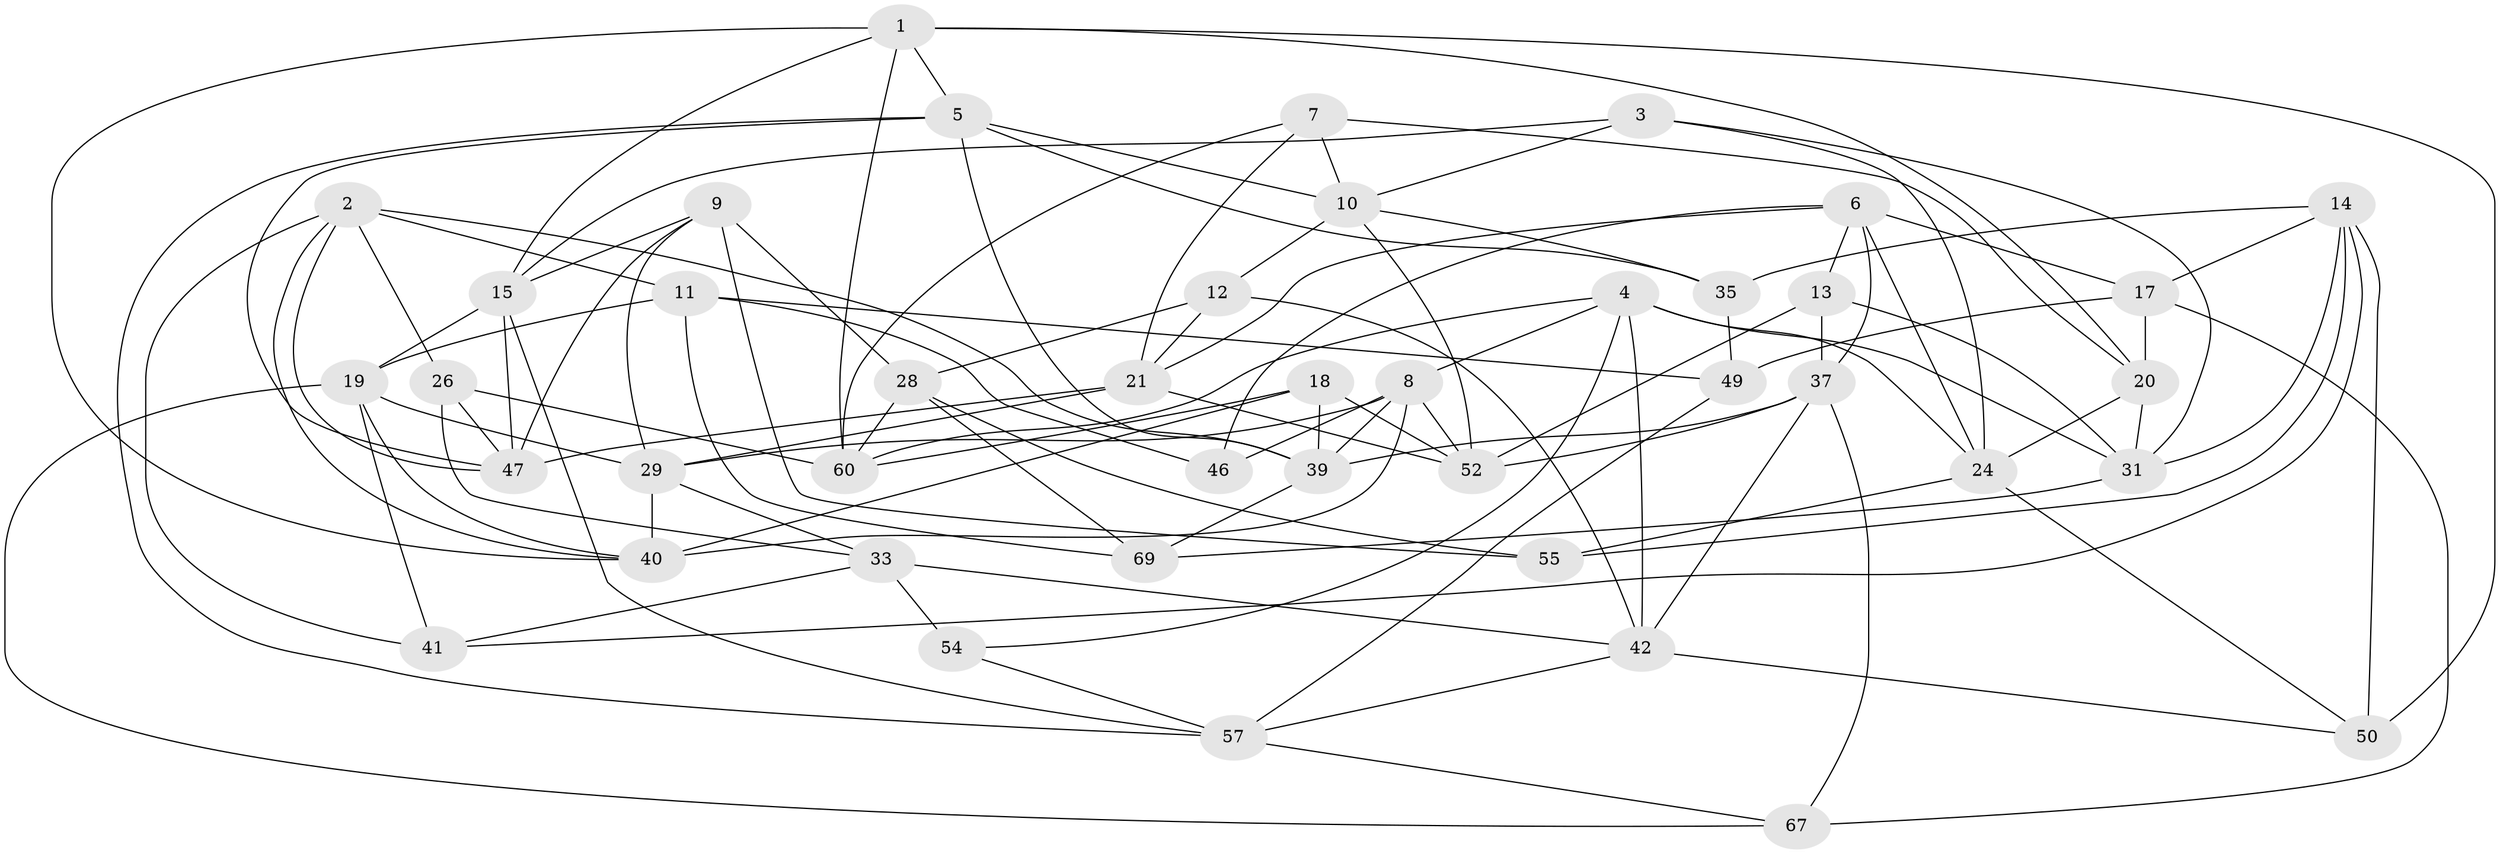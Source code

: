 // Generated by graph-tools (version 1.1) at 2025/52/02/27/25 19:52:28]
// undirected, 43 vertices, 110 edges
graph export_dot {
graph [start="1"]
  node [color=gray90,style=filled];
  1 [super="+25"];
  2 [super="+34"];
  3;
  4 [super="+22"];
  5 [super="+48"];
  6 [super="+56"];
  7;
  8 [super="+16"];
  9 [super="+66"];
  10 [super="+51"];
  11 [super="+27"];
  12;
  13;
  14 [super="+32"];
  15 [super="+36"];
  17 [super="+45"];
  18;
  19 [super="+30"];
  20 [super="+23"];
  21 [super="+53"];
  24 [super="+38"];
  26;
  28 [super="+65"];
  29 [super="+44"];
  31 [super="+43"];
  33 [super="+64"];
  35;
  37 [super="+71"];
  39 [super="+68"];
  40 [super="+61"];
  41;
  42 [super="+70"];
  46;
  47 [super="+62"];
  49;
  50;
  52 [super="+58"];
  54;
  55;
  57 [super="+59"];
  60 [super="+63"];
  67;
  69;
  1 -- 20;
  1 -- 50;
  1 -- 5;
  1 -- 40;
  1 -- 15;
  1 -- 60;
  2 -- 11;
  2 -- 40;
  2 -- 39;
  2 -- 41;
  2 -- 26;
  2 -- 47;
  3 -- 15;
  3 -- 24;
  3 -- 31;
  3 -- 10;
  4 -- 54;
  4 -- 42;
  4 -- 24;
  4 -- 31;
  4 -- 8;
  4 -- 60;
  5 -- 10;
  5 -- 35;
  5 -- 47;
  5 -- 39;
  5 -- 57;
  6 -- 46;
  6 -- 13;
  6 -- 24;
  6 -- 17;
  6 -- 21;
  6 -- 37;
  7 -- 60;
  7 -- 20;
  7 -- 21;
  7 -- 10;
  8 -- 52;
  8 -- 39;
  8 -- 29;
  8 -- 40;
  8 -- 46;
  9 -- 28 [weight=2];
  9 -- 29;
  9 -- 55;
  9 -- 15;
  9 -- 47;
  10 -- 52;
  10 -- 35;
  10 -- 12;
  11 -- 69;
  11 -- 46 [weight=2];
  11 -- 49;
  11 -- 19;
  12 -- 21;
  12 -- 42;
  12 -- 28;
  13 -- 37;
  13 -- 52;
  13 -- 31;
  14 -- 50;
  14 -- 31;
  14 -- 17;
  14 -- 41;
  14 -- 35;
  14 -- 55;
  15 -- 57;
  15 -- 19;
  15 -- 47;
  17 -- 67;
  17 -- 20 [weight=2];
  17 -- 49;
  18 -- 40;
  18 -- 39;
  18 -- 52;
  18 -- 60;
  19 -- 41;
  19 -- 40;
  19 -- 29;
  19 -- 67;
  20 -- 24;
  20 -- 31;
  21 -- 29;
  21 -- 47;
  21 -- 52;
  24 -- 50;
  24 -- 55;
  26 -- 60;
  26 -- 33;
  26 -- 47;
  28 -- 60;
  28 -- 69;
  28 -- 55;
  29 -- 40;
  29 -- 33;
  31 -- 69;
  33 -- 42;
  33 -- 54 [weight=2];
  33 -- 41;
  35 -- 49;
  37 -- 39;
  37 -- 42;
  37 -- 67;
  37 -- 52;
  39 -- 69;
  42 -- 50;
  42 -- 57;
  49 -- 57;
  54 -- 57;
  57 -- 67;
}
